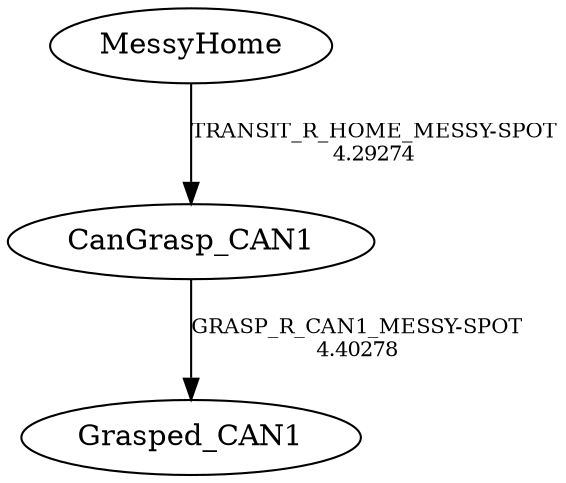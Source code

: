 digraph G {

//0[label="MessyHome\n224.53",fontsize="10",color="red"];
//1[label="TidyHome\n0",fontsize="10",color="red"];
//2[label="CanGrasp_CAN1[]\n309.66",fontsize="10",color="red"];
//3[label="Grasped_CAN1[]\n308.66",fontsize="10",color="red"];
//4[label="CanRelease_CAN1[]\n301.83",fontsize="10",color="red"];
//5[label="Released_CAN1[]\n294.84",fontsize="10",color="red"];

MessyHome->CanGrasp_CAN1[] [label="TRANSIT_R_HOME_MESSY-SPOT\n4.29274",fontsize="10"];
CanGrasp_CAN1->Grasped_CAN1[] [label="GRASP_R_CAN1_MESSY-SPOT\n4.40278",fontsize="10"];
//Grasped_CAN1[]->CanRelease_CAN1[] [label="TRANSFER_R_CAN1_MESSY-SPOT_TIDY-SPOT\n3.16889",fontsize="10"];
//CanRelease_CAN1[]->5 [label="UNGRASP_R_CAN1_TIDY-SPOT\n8.41512",fontsize="10"];
//Released_CAN1[]->TidyHome [label="TRANSIT_R_TIDY-SPOT_HOME\n4.45802",fontsize="10"];
}
